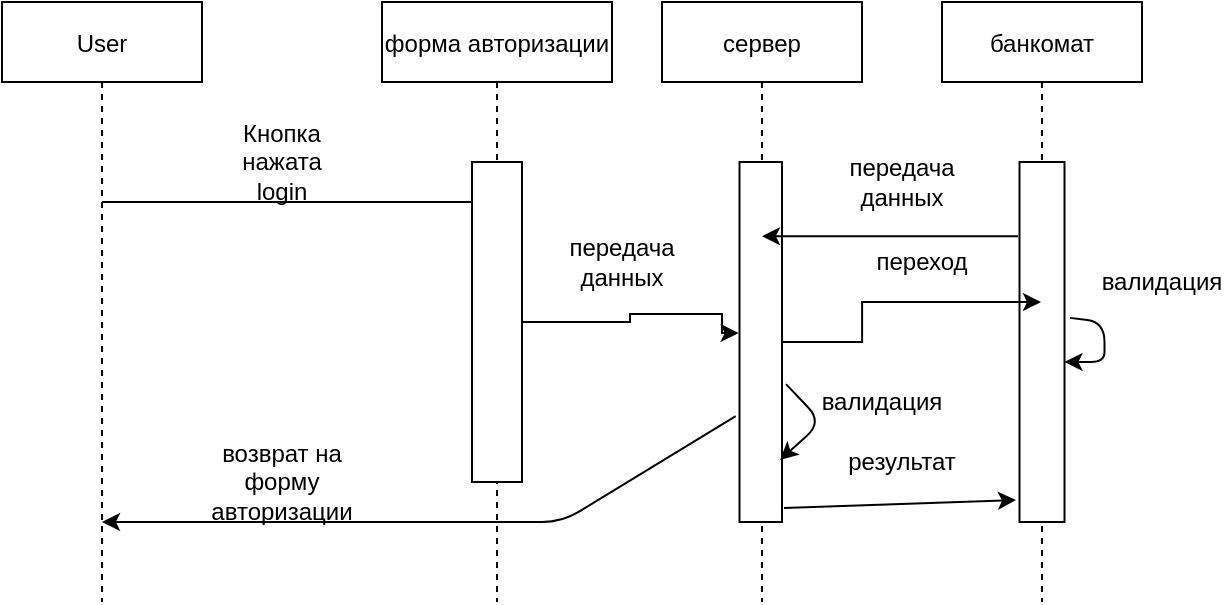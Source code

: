 <mxfile version="13.9.9" type="github">
  <diagram id="kgpKYQtTHZ0yAKxKKP6v" name="Page-1">
    <mxGraphModel dx="1422" dy="791" grid="1" gridSize="10" guides="1" tooltips="1" connect="1" arrows="1" fold="1" page="1" pageScale="1" pageWidth="850" pageHeight="1100" math="0" shadow="0">
      <root>
        <mxCell id="0" />
        <mxCell id="1" parent="0" />
        <mxCell id="HViLHW_u2GfBo_hhAshu-14" value="" style="edgeStyle=orthogonalEdgeStyle;rounded=0;orthogonalLoop=1;jettySize=auto;html=1;" parent="1" source="HViLHW_u2GfBo_hhAshu-15" target="HViLHW_u2GfBo_hhAshu-20" edge="1">
          <mxGeometry relative="1" as="geometry">
            <Array as="points">
              <mxPoint x="280" y="190" />
              <mxPoint x="280" y="190" />
            </Array>
          </mxGeometry>
        </mxCell>
        <mxCell id="HViLHW_u2GfBo_hhAshu-15" value="User" style="shape=umlLifeline;perimeter=lifelinePerimeter;container=1;collapsible=0;recursiveResize=0;rounded=0;shadow=0;strokeWidth=1;" parent="1" vertex="1">
          <mxGeometry x="130" y="90" width="100" height="300" as="geometry" />
        </mxCell>
        <mxCell id="HViLHW_u2GfBo_hhAshu-20" value="форма авторизации" style="shape=umlLifeline;perimeter=lifelinePerimeter;container=1;collapsible=0;recursiveResize=0;rounded=0;shadow=0;strokeWidth=1;" parent="1" vertex="1">
          <mxGeometry x="320" y="90" width="115" height="300" as="geometry" />
        </mxCell>
        <mxCell id="HViLHW_u2GfBo_hhAshu-21" value="" style="points=[];perimeter=orthogonalPerimeter;rounded=0;shadow=0;strokeWidth=1;" parent="HViLHW_u2GfBo_hhAshu-20" vertex="1">
          <mxGeometry x="45" y="80" width="25" height="160" as="geometry" />
        </mxCell>
        <mxCell id="HViLHW_u2GfBo_hhAshu-22" value="&lt;div&gt;Кнопка нажата&lt;/div&gt;&lt;div&gt;login&lt;br&gt;&lt;/div&gt;" style="text;html=1;strokeColor=none;fillColor=none;align=center;verticalAlign=middle;whiteSpace=wrap;rounded=0;" parent="1" vertex="1">
          <mxGeometry x="240" y="150" width="60" height="40" as="geometry" />
        </mxCell>
        <mxCell id="HViLHW_u2GfBo_hhAshu-28" style="edgeStyle=orthogonalEdgeStyle;rounded=0;orthogonalLoop=1;jettySize=auto;html=1;entryX=-0.02;entryY=0.475;entryDx=0;entryDy=0;entryPerimeter=0;" parent="1" source="HViLHW_u2GfBo_hhAshu-21" target="HViLHW_u2GfBo_hhAshu-30" edge="1">
          <mxGeometry relative="1" as="geometry">
            <mxPoint x="490" y="250" as="targetPoint" />
            <Array as="points">
              <mxPoint x="444" y="250" />
              <mxPoint x="444" y="246" />
              <mxPoint x="490" y="246" />
              <mxPoint x="490" y="256" />
            </Array>
          </mxGeometry>
        </mxCell>
        <mxCell id="HViLHW_u2GfBo_hhAshu-29" value="сервер" style="shape=umlLifeline;perimeter=lifelinePerimeter;container=1;collapsible=0;recursiveResize=0;rounded=0;shadow=0;strokeWidth=1;" parent="1" vertex="1">
          <mxGeometry x="460" y="90" width="100" height="300" as="geometry" />
        </mxCell>
        <mxCell id="HViLHW_u2GfBo_hhAshu-30" value="" style="points=[];perimeter=orthogonalPerimeter;rounded=0;shadow=0;strokeWidth=1;" parent="HViLHW_u2GfBo_hhAshu-29" vertex="1">
          <mxGeometry x="38.75" y="80" width="21.25" height="180" as="geometry" />
        </mxCell>
        <mxCell id="HViLHW_u2GfBo_hhAshu-46" value="" style="endArrow=classic;html=1;exitX=1.094;exitY=0.617;exitDx=0;exitDy=0;exitPerimeter=0;entryX=0.953;entryY=0.828;entryDx=0;entryDy=0;entryPerimeter=0;" parent="HViLHW_u2GfBo_hhAshu-29" source="HViLHW_u2GfBo_hhAshu-30" target="HViLHW_u2GfBo_hhAshu-30" edge="1">
          <mxGeometry width="50" height="50" relative="1" as="geometry">
            <mxPoint x="-100" y="120" as="sourcePoint" />
            <mxPoint x="-50" y="70" as="targetPoint" />
            <Array as="points">
              <mxPoint x="80" y="210" />
            </Array>
          </mxGeometry>
        </mxCell>
        <mxCell id="HViLHW_u2GfBo_hhAshu-32" value="" style="endArrow=classic;html=1;exitX=-0.089;exitY=0.706;exitDx=0;exitDy=0;exitPerimeter=0;" parent="1" source="HViLHW_u2GfBo_hhAshu-30" target="HViLHW_u2GfBo_hhAshu-15" edge="1">
          <mxGeometry width="50" height="50" relative="1" as="geometry">
            <mxPoint x="100" y="210" as="sourcePoint" />
            <mxPoint x="150" y="160" as="targetPoint" />
            <Array as="points">
              <mxPoint x="410" y="350" />
            </Array>
          </mxGeometry>
        </mxCell>
        <mxCell id="HViLHW_u2GfBo_hhAshu-33" value="возврат на форму авторизации" style="text;html=1;strokeColor=none;fillColor=none;align=center;verticalAlign=middle;whiteSpace=wrap;rounded=0;" parent="1" vertex="1">
          <mxGeometry x="240" y="310" width="60" height="40" as="geometry" />
        </mxCell>
        <mxCell id="HViLHW_u2GfBo_hhAshu-34" value="передача данных" style="text;html=1;strokeColor=none;fillColor=none;align=center;verticalAlign=middle;whiteSpace=wrap;rounded=0;" parent="1" vertex="1">
          <mxGeometry x="410" y="200" width="60" height="40" as="geometry" />
        </mxCell>
        <mxCell id="HViLHW_u2GfBo_hhAshu-35" value="банкомат" style="shape=umlLifeline;perimeter=lifelinePerimeter;container=1;collapsible=0;recursiveResize=0;rounded=0;shadow=0;strokeWidth=1;" parent="1" vertex="1">
          <mxGeometry x="600" y="90" width="100" height="300" as="geometry" />
        </mxCell>
        <mxCell id="HViLHW_u2GfBo_hhAshu-36" value="" style="points=[];perimeter=orthogonalPerimeter;rounded=0;shadow=0;strokeWidth=1;" parent="HViLHW_u2GfBo_hhAshu-35" vertex="1">
          <mxGeometry x="38.75" y="80" width="22.5" height="180" as="geometry" />
        </mxCell>
        <mxCell id="ezMOkzQauO2dTaAkU21o-2" value="" style="endArrow=classic;html=1;exitX=1.122;exitY=0.433;exitDx=0;exitDy=0;exitPerimeter=0;" edge="1" parent="HViLHW_u2GfBo_hhAshu-35" source="HViLHW_u2GfBo_hhAshu-36" target="HViLHW_u2GfBo_hhAshu-36">
          <mxGeometry width="50" height="50" relative="1" as="geometry">
            <mxPoint x="-200" y="340" as="sourcePoint" />
            <mxPoint x="-150" y="290" as="targetPoint" />
          </mxGeometry>
        </mxCell>
        <mxCell id="HViLHW_u2GfBo_hhAshu-37" style="edgeStyle=orthogonalEdgeStyle;rounded=0;orthogonalLoop=1;jettySize=auto;html=1;" parent="1" source="HViLHW_u2GfBo_hhAshu-30" target="HViLHW_u2GfBo_hhAshu-35" edge="1">
          <mxGeometry relative="1" as="geometry" />
        </mxCell>
        <mxCell id="HViLHW_u2GfBo_hhAshu-40" value="&lt;div&gt;переход&lt;/div&gt;" style="text;html=1;strokeColor=none;fillColor=none;align=center;verticalAlign=middle;whiteSpace=wrap;rounded=0;" parent="1" vertex="1">
          <mxGeometry x="560" y="200" width="60" height="40" as="geometry" />
        </mxCell>
        <mxCell id="HViLHW_u2GfBo_hhAshu-44" value="валидация" style="text;html=1;strokeColor=none;fillColor=none;align=center;verticalAlign=middle;whiteSpace=wrap;rounded=0;" parent="1" vertex="1">
          <mxGeometry x="540" y="270" width="60" height="40" as="geometry" />
        </mxCell>
        <mxCell id="HViLHW_u2GfBo_hhAshu-50" value="" style="endArrow=classic;html=1;exitX=-0.033;exitY=0.206;exitDx=0;exitDy=0;exitPerimeter=0;" parent="1" source="HViLHW_u2GfBo_hhAshu-36" target="HViLHW_u2GfBo_hhAshu-29" edge="1">
          <mxGeometry width="50" height="50" relative="1" as="geometry">
            <mxPoint x="360" y="210" as="sourcePoint" />
            <mxPoint x="410" y="160" as="targetPoint" />
          </mxGeometry>
        </mxCell>
        <mxCell id="HViLHW_u2GfBo_hhAshu-51" value="передача данных" style="text;html=1;strokeColor=none;fillColor=none;align=center;verticalAlign=middle;whiteSpace=wrap;rounded=0;" parent="1" vertex="1">
          <mxGeometry x="550" y="160" width="60" height="40" as="geometry" />
        </mxCell>
        <mxCell id="HViLHW_u2GfBo_hhAshu-52" value="" style="endArrow=classic;html=1;exitX=1.047;exitY=0.961;exitDx=0;exitDy=0;exitPerimeter=0;entryX=-0.078;entryY=0.939;entryDx=0;entryDy=0;entryPerimeter=0;" parent="1" source="HViLHW_u2GfBo_hhAshu-30" target="HViLHW_u2GfBo_hhAshu-36" edge="1">
          <mxGeometry width="50" height="50" relative="1" as="geometry">
            <mxPoint x="360" y="210" as="sourcePoint" />
            <mxPoint x="410" y="160" as="targetPoint" />
          </mxGeometry>
        </mxCell>
        <mxCell id="HViLHW_u2GfBo_hhAshu-53" value="&lt;div&gt;результат&lt;/div&gt;" style="text;html=1;strokeColor=none;fillColor=none;align=center;verticalAlign=middle;whiteSpace=wrap;rounded=0;" parent="1" vertex="1">
          <mxGeometry x="550" y="300" width="60" height="40" as="geometry" />
        </mxCell>
        <mxCell id="ezMOkzQauO2dTaAkU21o-3" value="валидация" style="text;html=1;strokeColor=none;fillColor=none;align=center;verticalAlign=middle;whiteSpace=wrap;rounded=0;" vertex="1" parent="1">
          <mxGeometry x="680" y="210" width="60" height="40" as="geometry" />
        </mxCell>
      </root>
    </mxGraphModel>
  </diagram>
</mxfile>
